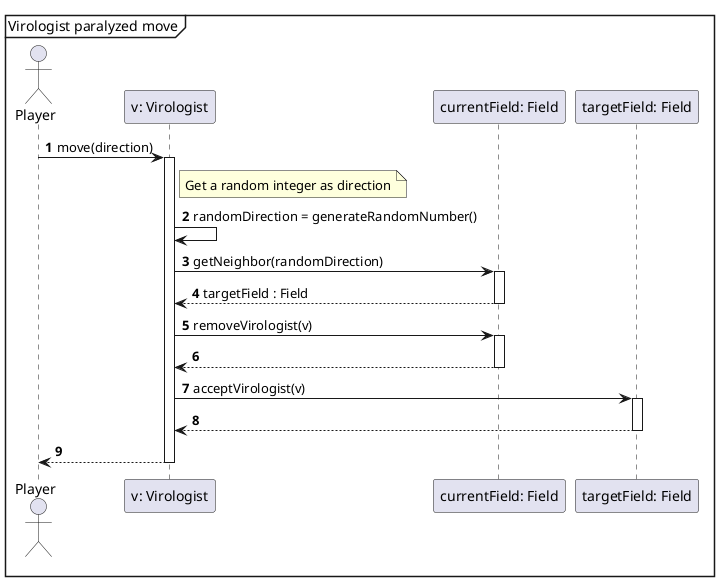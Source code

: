 @startuml
'https://plantuml.com/sequence-diagram

autonumber

mainframe Virologist paralyzed move

actor Player
participant "v: Virologist" as Virologist
participant "currentField: Field" as currentField
participant "targetField: Field" as targetField

Player -> Virologist: move(direction)
Activate Virologist

note right of Virologist
Get a random integer as direction
end note
Virologist -> Virologist: randomDirection = generateRandomNumber()

Virologist -> currentField: getNeighbor(randomDirection)
Activate currentField
currentField --> Virologist: targetField : Field
Deactivate currentField

Virologist -> currentField: removeVirologist(v)
Activate currentField
currentField --> Virologist:
Deactivate currentField

Virologist -> targetField: acceptVirologist(v)
Activate targetField
targetField --> Virologist:
Deactivate targetField
Virologist --> Player:

Deactivate Virologist
@enduml